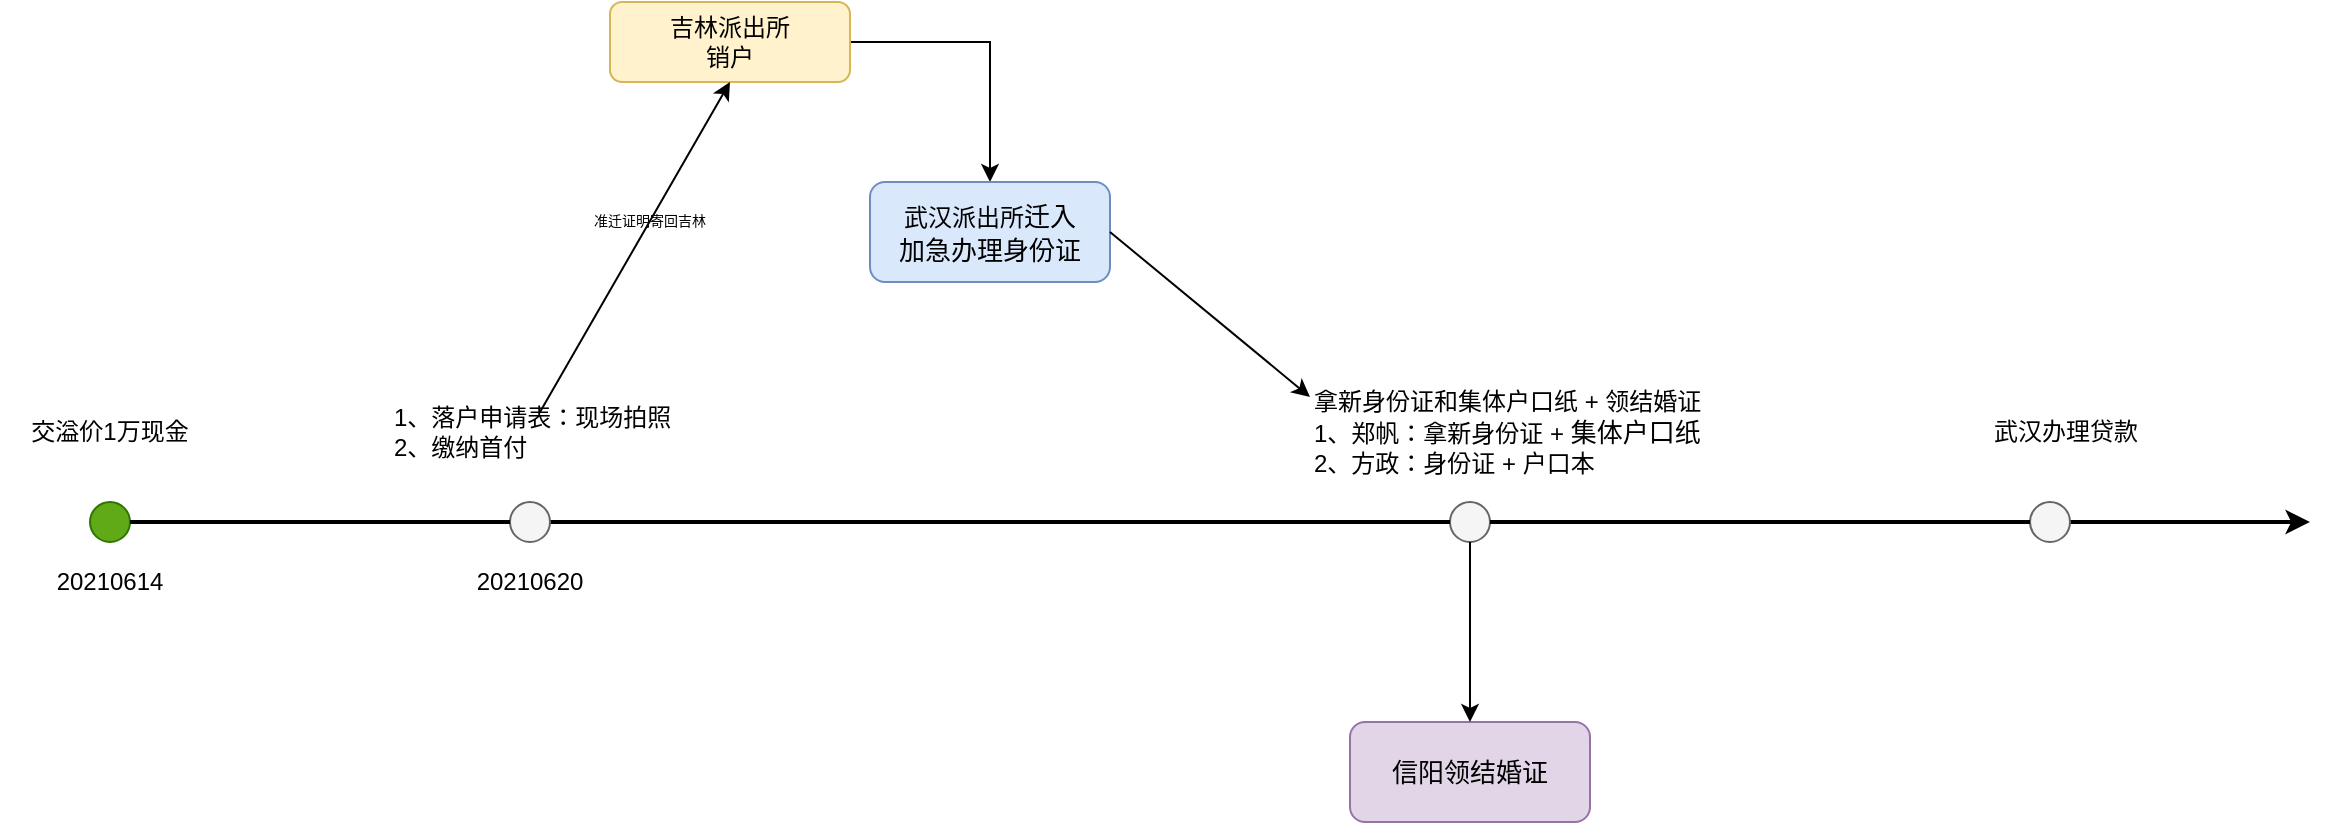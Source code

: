 <mxfile version="14.7.7" type="github">
  <diagram id="ok6Avo1aEugMibk1hLXR" name="第 1 页">
    <mxGraphModel dx="2595" dy="803" grid="1" gridSize="10" guides="1" tooltips="1" connect="1" arrows="1" fold="1" page="1" pageScale="1" pageWidth="1169" pageHeight="1654" math="0" shadow="0">
      <root>
        <mxCell id="0" />
        <mxCell id="1" parent="0" />
        <mxCell id="b251ukWt1x-65VZ94Y3O-1" value="" style="endArrow=classic;html=1;startArrow=none;strokeWidth=2;" edge="1" parent="1" source="b251ukWt1x-65VZ94Y3O-26">
          <mxGeometry width="50" height="50" relative="1" as="geometry">
            <mxPoint x="-80" y="360" as="sourcePoint" />
            <mxPoint x="1050" y="360" as="targetPoint" />
            <Array as="points">
              <mxPoint x="350" y="360" />
            </Array>
          </mxGeometry>
        </mxCell>
        <mxCell id="b251ukWt1x-65VZ94Y3O-2" value="20210614" style="text;html=1;strokeColor=none;fillColor=none;align=center;verticalAlign=middle;whiteSpace=wrap;rounded=0;" vertex="1" parent="1">
          <mxGeometry x="-70" y="380" width="40" height="20" as="geometry" />
        </mxCell>
        <mxCell id="b251ukWt1x-65VZ94Y3O-4" value="" style="ellipse;whiteSpace=wrap;html=1;aspect=fixed;fillColor=#60a917;strokeColor=#2D7600;fontColor=#ffffff;" vertex="1" parent="1">
          <mxGeometry x="-60" y="350" width="20" height="20" as="geometry" />
        </mxCell>
        <mxCell id="b251ukWt1x-65VZ94Y3O-8" value="交溢价1万现金" style="text;html=1;strokeColor=none;fillColor=none;align=center;verticalAlign=middle;whiteSpace=wrap;rounded=0;" vertex="1" parent="1">
          <mxGeometry x="-105" y="305" width="110" height="20" as="geometry" />
        </mxCell>
        <mxCell id="b251ukWt1x-65VZ94Y3O-10" value="1、落户申请表：现场拍照&lt;br&gt;2、缴纳首付" style="text;html=1;strokeColor=none;fillColor=none;align=left;verticalAlign=middle;whiteSpace=wrap;rounded=0;" vertex="1" parent="1">
          <mxGeometry x="90" y="305" width="150" height="20" as="geometry" />
        </mxCell>
        <mxCell id="b251ukWt1x-65VZ94Y3O-11" value="20210620" style="text;html=1;strokeColor=none;fillColor=none;align=center;verticalAlign=middle;whiteSpace=wrap;rounded=0;" vertex="1" parent="1">
          <mxGeometry x="140" y="380" width="40" height="20" as="geometry" />
        </mxCell>
        <mxCell id="b251ukWt1x-65VZ94Y3O-13" value="拿新身份证和集体户口纸 + 领结婚证&lt;br&gt;1、郑帆：拿新身份证 +&amp;nbsp;&lt;span style=&quot;font-family: &amp;#34;helvetica neue&amp;#34; ; font-size: 13px&quot;&gt;集体户口纸&lt;/span&gt;&lt;br&gt;2、方政：身份证 + 户口本" style="text;html=1;strokeColor=none;fillColor=none;align=left;verticalAlign=middle;whiteSpace=wrap;rounded=0;" vertex="1" parent="1">
          <mxGeometry x="550" y="280" width="230" height="70" as="geometry" />
        </mxCell>
        <mxCell id="b251ukWt1x-65VZ94Y3O-21" value="" style="edgeStyle=orthogonalEdgeStyle;rounded=0;orthogonalLoop=1;jettySize=auto;html=1;fontSize=7;strokeWidth=1;" edge="1" parent="1" source="b251ukWt1x-65VZ94Y3O-15" target="b251ukWt1x-65VZ94Y3O-20">
          <mxGeometry relative="1" as="geometry" />
        </mxCell>
        <mxCell id="b251ukWt1x-65VZ94Y3O-15" value="吉林派出所&lt;br&gt;销户" style="rounded=1;whiteSpace=wrap;html=1;align=center;fillColor=#fff2cc;strokeColor=#d6b656;" vertex="1" parent="1">
          <mxGeometry x="200" y="100" width="120" height="40" as="geometry" />
        </mxCell>
        <mxCell id="b251ukWt1x-65VZ94Y3O-16" value="" style="endArrow=classic;html=1;strokeWidth=1;exitX=0.5;exitY=0;exitDx=0;exitDy=0;entryX=0.5;entryY=1;entryDx=0;entryDy=0;fontSize=7;" edge="1" parent="1" source="b251ukWt1x-65VZ94Y3O-10" target="b251ukWt1x-65VZ94Y3O-15">
          <mxGeometry width="50" height="50" relative="1" as="geometry">
            <mxPoint x="200" y="290" as="sourcePoint" />
            <mxPoint x="250" y="240" as="targetPoint" />
          </mxGeometry>
        </mxCell>
        <mxCell id="b251ukWt1x-65VZ94Y3O-17" value="准迁证明寄回吉林" style="text;html=1;strokeColor=none;fillColor=none;align=center;verticalAlign=middle;whiteSpace=wrap;rounded=0;fontSize=7;" vertex="1" parent="1">
          <mxGeometry x="160" y="200" width="120" height="20" as="geometry" />
        </mxCell>
        <mxCell id="b251ukWt1x-65VZ94Y3O-12" value="" style="ellipse;whiteSpace=wrap;html=1;aspect=fixed;fillColor=#f5f5f5;strokeColor=#666666;fontColor=#333333;" vertex="1" parent="1">
          <mxGeometry x="620" y="350" width="20" height="20" as="geometry" />
        </mxCell>
        <mxCell id="b251ukWt1x-65VZ94Y3O-19" value="" style="endArrow=none;html=1;startArrow=none;strokeWidth=2;" edge="1" parent="1" source="b251ukWt1x-65VZ94Y3O-22" target="b251ukWt1x-65VZ94Y3O-12">
          <mxGeometry width="50" height="50" relative="1" as="geometry">
            <mxPoint x="-40" y="360" as="sourcePoint" />
            <mxPoint x="1050" y="360" as="targetPoint" />
            <Array as="points" />
          </mxGeometry>
        </mxCell>
        <mxCell id="b251ukWt1x-65VZ94Y3O-20" value="武汉派出所&lt;span style=&quot;font-family: &amp;#34;helvetica neue&amp;#34; ; font-size: 13px&quot;&gt;迁入&lt;br&gt;加急办理身份证&lt;br&gt;&lt;/span&gt;" style="whiteSpace=wrap;html=1;rounded=1;fillColor=#dae8fc;strokeColor=#6c8ebf;" vertex="1" parent="1">
          <mxGeometry x="330" y="190" width="120" height="50" as="geometry" />
        </mxCell>
        <mxCell id="b251ukWt1x-65VZ94Y3O-22" value="" style="ellipse;whiteSpace=wrap;html=1;aspect=fixed;fillColor=#f5f5f5;strokeColor=#666666;fontColor=#333333;" vertex="1" parent="1">
          <mxGeometry x="150" y="350" width="20" height="20" as="geometry" />
        </mxCell>
        <mxCell id="b251ukWt1x-65VZ94Y3O-23" value="" style="endArrow=none;html=1;startArrow=none;strokeWidth=2;" edge="1" parent="1" source="b251ukWt1x-65VZ94Y3O-4" target="b251ukWt1x-65VZ94Y3O-22">
          <mxGeometry width="50" height="50" relative="1" as="geometry">
            <mxPoint x="-40" y="360" as="sourcePoint" />
            <mxPoint x="620" y="360" as="targetPoint" />
            <Array as="points" />
          </mxGeometry>
        </mxCell>
        <mxCell id="b251ukWt1x-65VZ94Y3O-24" value="" style="endArrow=classic;html=1;fontSize=7;strokeWidth=1;exitX=1;exitY=0.5;exitDx=0;exitDy=0;entryX=0;entryY=0.25;entryDx=0;entryDy=0;" edge="1" parent="1" source="b251ukWt1x-65VZ94Y3O-20" target="b251ukWt1x-65VZ94Y3O-13">
          <mxGeometry width="50" height="50" relative="1" as="geometry">
            <mxPoint x="640" y="230" as="sourcePoint" />
            <mxPoint x="690" y="180" as="targetPoint" />
          </mxGeometry>
        </mxCell>
        <mxCell id="b251ukWt1x-65VZ94Y3O-25" value="&lt;span style=&quot;font-family: &amp;#34;helvetica neue&amp;#34; ; font-size: 13px&quot;&gt;信阳领结婚证&lt;br&gt;&lt;/span&gt;" style="whiteSpace=wrap;html=1;rounded=1;fillColor=#e1d5e7;strokeColor=#9673a6;" vertex="1" parent="1">
          <mxGeometry x="570" y="460" width="120" height="50" as="geometry" />
        </mxCell>
        <mxCell id="b251ukWt1x-65VZ94Y3O-26" value="" style="ellipse;whiteSpace=wrap;html=1;aspect=fixed;fillColor=#f5f5f5;strokeColor=#666666;fontColor=#333333;" vertex="1" parent="1">
          <mxGeometry x="910" y="350" width="20" height="20" as="geometry" />
        </mxCell>
        <mxCell id="b251ukWt1x-65VZ94Y3O-27" value="" style="endArrow=none;html=1;startArrow=none;strokeWidth=2;" edge="1" parent="1" source="b251ukWt1x-65VZ94Y3O-12" target="b251ukWt1x-65VZ94Y3O-26">
          <mxGeometry width="50" height="50" relative="1" as="geometry">
            <mxPoint x="620" y="360" as="sourcePoint" />
            <mxPoint x="1050" y="360" as="targetPoint" />
            <Array as="points" />
          </mxGeometry>
        </mxCell>
        <mxCell id="b251ukWt1x-65VZ94Y3O-28" value="武汉办理贷款" style="text;html=1;strokeColor=none;fillColor=none;align=left;verticalAlign=middle;whiteSpace=wrap;rounded=0;" vertex="1" parent="1">
          <mxGeometry x="890" y="280" width="80" height="70" as="geometry" />
        </mxCell>
        <mxCell id="b251ukWt1x-65VZ94Y3O-29" value="" style="endArrow=classic;html=1;fontSize=7;strokeWidth=1;exitX=0.5;exitY=1;exitDx=0;exitDy=0;entryX=0.5;entryY=0;entryDx=0;entryDy=0;" edge="1" parent="1" source="b251ukWt1x-65VZ94Y3O-12" target="b251ukWt1x-65VZ94Y3O-25">
          <mxGeometry width="50" height="50" relative="1" as="geometry">
            <mxPoint x="790" y="470" as="sourcePoint" />
            <mxPoint x="840" y="420" as="targetPoint" />
          </mxGeometry>
        </mxCell>
      </root>
    </mxGraphModel>
  </diagram>
</mxfile>
